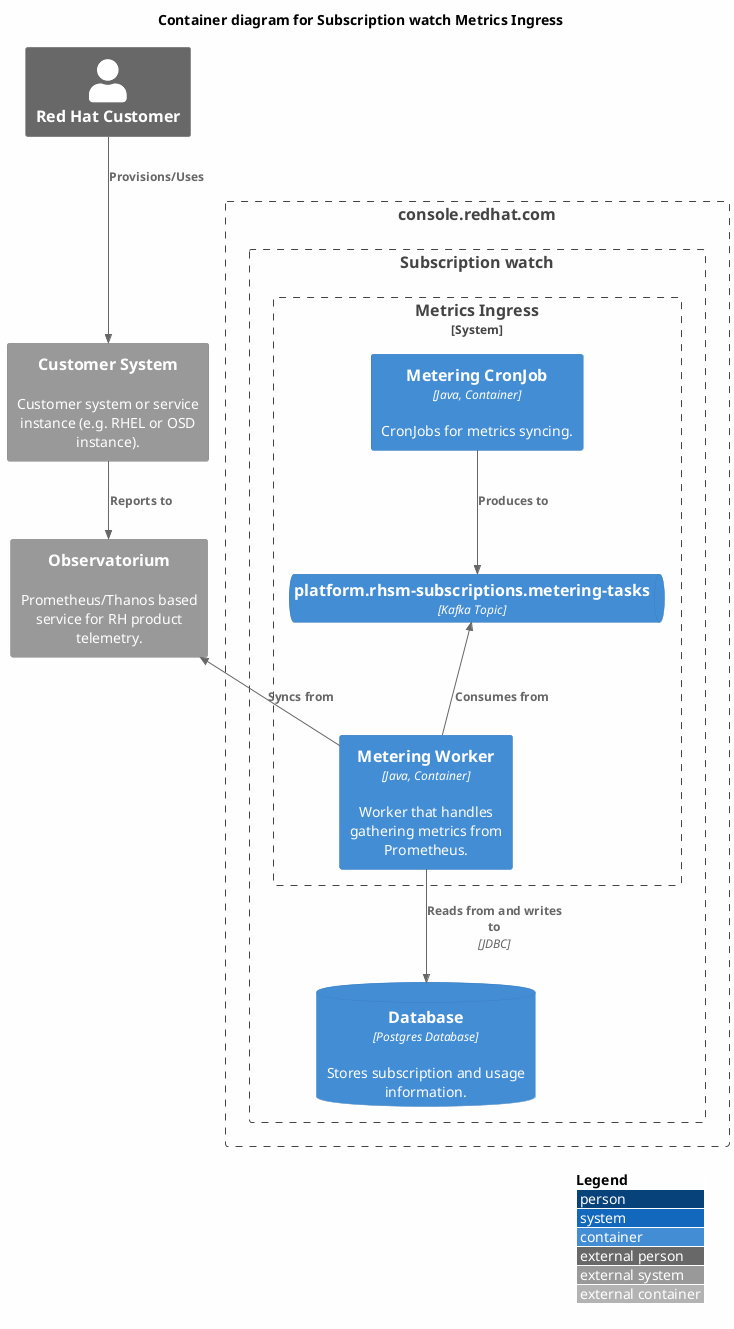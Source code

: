@startuml
!include <C4/C4_Container>

' see https://forum.plantuml.net/8356/white-backgrounds-are-rendered-transparent-in-svg
skinparam backgroundColor #FEFEFE

LAYOUT_WITH_LEGEND()

title Container diagram for Subscription watch Metrics Ingress

Person_Ext(customer, "Red Hat Customer")

Boundary(crc, console.redhat.com) {
  Boundary(swatch, "Subscription watch") {
    System_Boundary(metrics_ingress, "Metrics Ingress") {
      Container(metrics_job, "Metering CronJob", "Java, Container", "CronJobs for metrics syncing.")
      ContainerQueue(metrics_tasks, "platform.rhsm-subscriptions.metering-tasks", "Kafka Topic")
      Container(metrics_worker, "Metering Worker", "Java, Container", "Worker that handles gathering metrics from Prometheus.")
    }
    ContainerDb(db, "Database", "Postgres Database", "Stores subscription and usage information.")
  }
}

System_Ext(customer_system, "Customer System", "Customer system or service instance (e.g. RHEL or OSD instance).")
System_Ext(observatorium, "Observatorium", "Prometheus/Thanos based service for RH product telemetry.")


' external dataflows
Rel(customer, customer_system, "Provisions/Uses")
Rel(customer_system, observatorium, "Reports to")

' metering dataflow
Rel(metrics_job, metrics_tasks, "Produces to")
Rel_Back(metrics_tasks, metrics_worker, "Consumes from")
Rel_Back(observatorium, metrics_worker, "Syncs from")
Rel(metrics_worker, db, "Reads from and writes to", "JDBC")
@enduml
